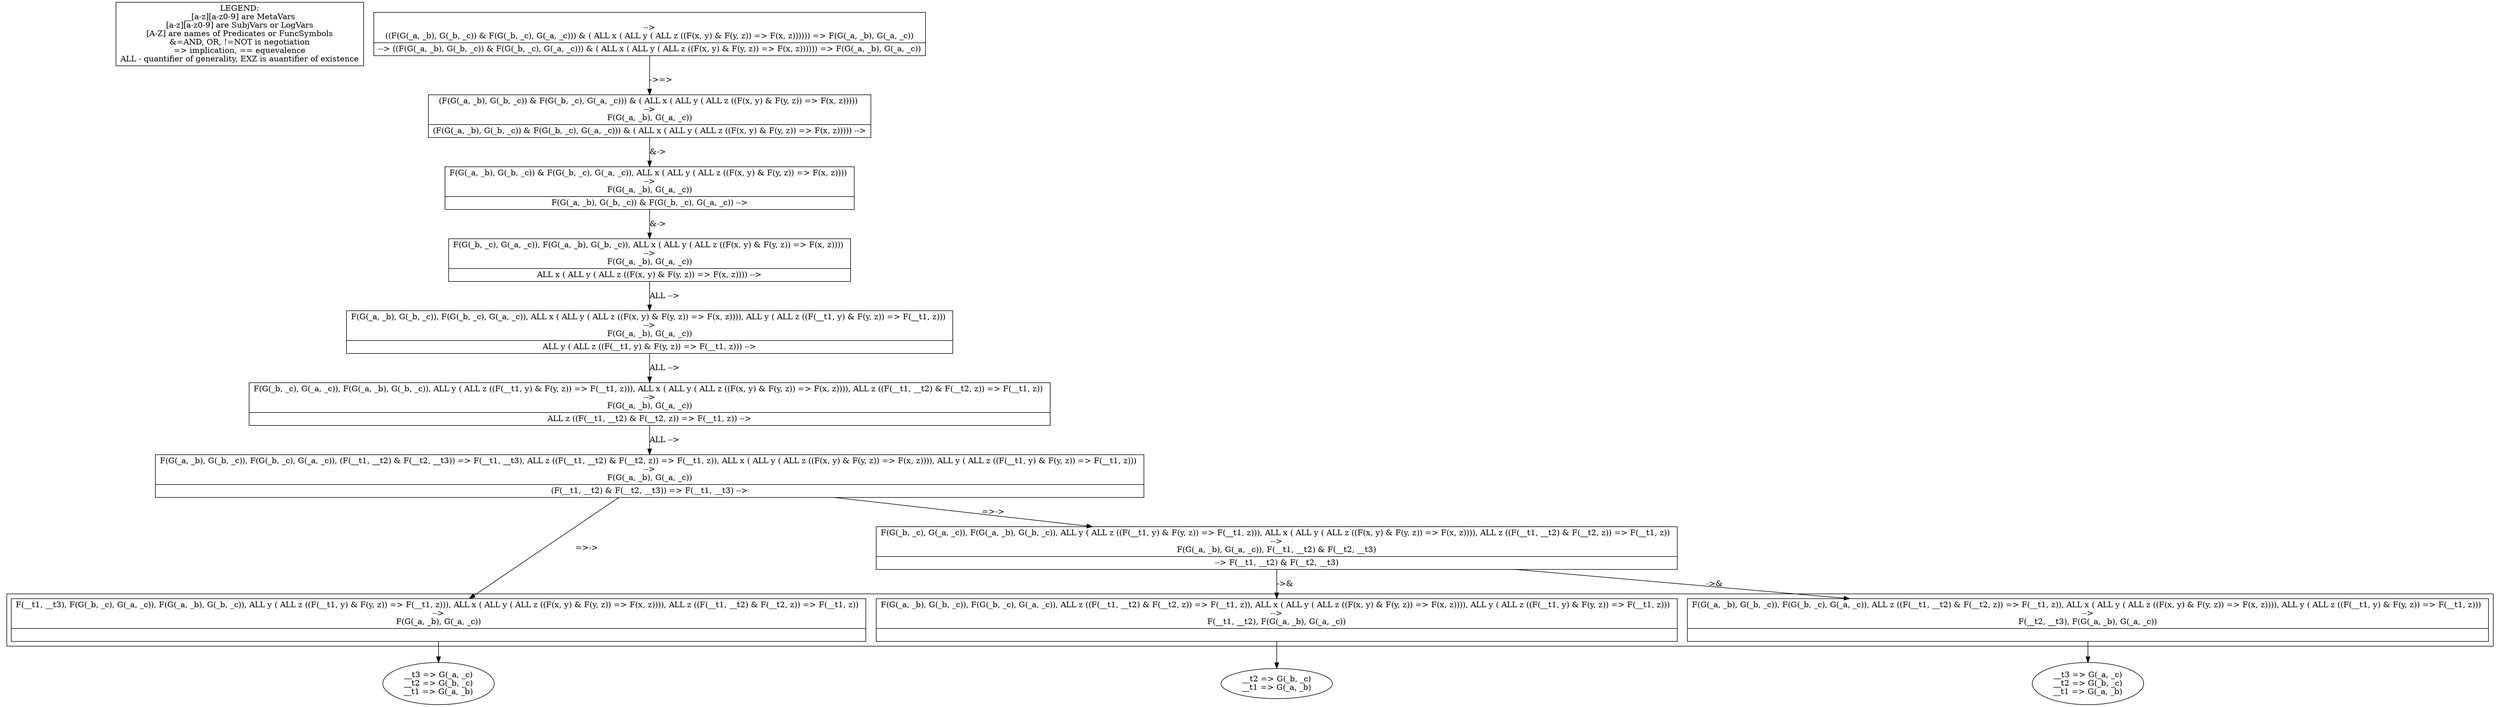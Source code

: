 digraph X {
legend [shape=box,label="LEGEND:\n__[a-z][a-z0-9] are MetaVars\n[a-z][a-z0-9] are SubjVars or LogVars\n[A-Z] are names of Predicates or FuncSymbols\n&=AND, OR, !=NOT is negotiation\n=> implication, == equevalence\nALL - quantifier of generality, EXZ is auantifier of existence"];	13 [label="__t3 => G(_a, _c)\n__t2 => G(_b, _c)\n__t1 => G(_a, _b)\n"]
	12 [label="__t2 => G(_b, _c)\n__t1 => G(_a, _b)\n"]
	11 [label="__t3 => G(_a, _c)\n__t2 => G(_b, _c)\n__t1 => G(_a, _b)\n"]
	subgraph cluster2 {
		10 [shape=record,label="{<seq> F(G(_a, _b), G(_b, _c)), F(G(_b, _c), G(_a, _c)),  ALL z ((F(__t1, __t2) & F(__t2, z)) =\> F(__t1, z)),  ALL x ( ALL y ( ALL z ((F(x, y) & F(y, z)) =\> F(x, z)))),  ALL y ( ALL z ((F(__t1, y) & F(y, z)) =\> F(__t1, z))) \n--\>\nF(__t2, __t3), F(G(_a, _b), G(_a, _c)) |<lastfip>  }"];
	}
	10 -> 13 [label=""]
	subgraph cluster2 {
		9 [shape=record,label="{<seq> F(G(_a, _b), G(_b, _c)), F(G(_b, _c), G(_a, _c)),  ALL z ((F(__t1, __t2) & F(__t2, z)) =\> F(__t1, z)),  ALL x ( ALL y ( ALL z ((F(x, y) & F(y, z)) =\> F(x, z)))),  ALL y ( ALL z ((F(__t1, y) & F(y, z)) =\> F(__t1, z))) \n--\>\nF(__t1, __t2), F(G(_a, _b), G(_a, _c)) |<lastfip>  }"];
	}
	9 -> 12 [label=""]
	subgraph cluster2 {
		8 [shape=record,label="{<seq> F(__t1, __t3), F(G(_b, _c), G(_a, _c)), F(G(_a, _b), G(_b, _c)),  ALL y ( ALL z ((F(__t1, y) & F(y, z)) =\> F(__t1, z))),  ALL x ( ALL y ( ALL z ((F(x, y) & F(y, z)) =\> F(x, z)))),  ALL z ((F(__t1, __t2) & F(__t2, z)) =\> F(__t1, z)) \n--\>\nF(G(_a, _b), G(_a, _c)) |<lastfip>  }"];
	}
	8 -> 11 [label=""]
	7 [shape=record,label="{<seq> F(G(_b, _c), G(_a, _c)), F(G(_a, _b), G(_b, _c)),  ALL y ( ALL z ((F(__t1, y) & F(y, z)) =\> F(__t1, z))),  ALL x ( ALL y ( ALL z ((F(x, y) & F(y, z)) =\> F(x, z)))),  ALL z ((F(__t1, __t2) & F(__t2, z)) =\> F(__t1, z)) \n--\>\nF(G(_a, _b), G(_a, _c)), F(__t1, __t2) & F(__t2, __t3) |<lastfip> --\> F(__t1, __t2) & F(__t2, __t3) }"];
	7 -> 10 [label="->&"]
	7 -> 9 [label="->&"]
	6 [shape=record,label="{<seq> F(G(_a, _b), G(_b, _c)), F(G(_b, _c), G(_a, _c)), (F(__t1, __t2) & F(__t2, __t3)) =\> F(__t1, __t3),  ALL z ((F(__t1, __t2) & F(__t2, z)) =\> F(__t1, z)),  ALL x ( ALL y ( ALL z ((F(x, y) & F(y, z)) =\> F(x, z)))),  ALL y ( ALL z ((F(__t1, y) & F(y, z)) =\> F(__t1, z))) \n--\>\nF(G(_a, _b), G(_a, _c)) |<lastfip> (F(__t1, __t2) & F(__t2, __t3)) =\> F(__t1, __t3) --\> }"];
	6 -> 8 [label="=>->"]
	6 -> 7 [label="=>->"]
	5 [shape=record,label="{<seq> F(G(_b, _c), G(_a, _c)), F(G(_a, _b), G(_b, _c)),  ALL y ( ALL z ((F(__t1, y) & F(y, z)) =\> F(__t1, z))),  ALL x ( ALL y ( ALL z ((F(x, y) & F(y, z)) =\> F(x, z)))),  ALL z ((F(__t1, __t2) & F(__t2, z)) =\> F(__t1, z)) \n--\>\nF(G(_a, _b), G(_a, _c)) |<lastfip>  ALL z ((F(__t1, __t2) & F(__t2, z)) =\> F(__t1, z)) --\> }"];
	5 -> 6 [label="ALL -->"]
	4 [shape=record,label="{<seq> F(G(_a, _b), G(_b, _c)), F(G(_b, _c), G(_a, _c)),  ALL x ( ALL y ( ALL z ((F(x, y) & F(y, z)) =\> F(x, z)))),  ALL y ( ALL z ((F(__t1, y) & F(y, z)) =\> F(__t1, z))) \n--\>\nF(G(_a, _b), G(_a, _c)) |<lastfip>  ALL y ( ALL z ((F(__t1, y) & F(y, z)) =\> F(__t1, z))) --\> }"];
	4 -> 5 [label="ALL -->"]
	3 [shape=record,label="{<seq> F(G(_b, _c), G(_a, _c)), F(G(_a, _b), G(_b, _c)),  ALL x ( ALL y ( ALL z ((F(x, y) & F(y, z)) =\> F(x, z)))) \n--\>\nF(G(_a, _b), G(_a, _c)) |<lastfip>  ALL x ( ALL y ( ALL z ((F(x, y) & F(y, z)) =\> F(x, z)))) --\> }"];
	3 -> 4 [label="ALL -->"]
	2 [shape=record,label="{<seq> F(G(_a, _b), G(_b, _c)) & F(G(_b, _c), G(_a, _c)),  ALL x ( ALL y ( ALL z ((F(x, y) & F(y, z)) =\> F(x, z)))) \n--\>\nF(G(_a, _b), G(_a, _c)) |<lastfip> F(G(_a, _b), G(_b, _c)) & F(G(_b, _c), G(_a, _c)) --\> }"];
	2 -> 3 [label="&->"]
	1 [shape=record,label="{<seq> (F(G(_a, _b), G(_b, _c)) & F(G(_b, _c), G(_a, _c))) & ( ALL x ( ALL y ( ALL z ((F(x, y) & F(y, z)) =\> F(x, z))))) \n--\>\nF(G(_a, _b), G(_a, _c)) |<lastfip> (F(G(_a, _b), G(_b, _c)) & F(G(_b, _c), G(_a, _c))) & ( ALL x ( ALL y ( ALL z ((F(x, y) & F(y, z)) =\> F(x, z))))) --\> }"];
	1 -> 2 [label="&->"]
	0 [shape=record,label="{<seq>  \n--\>\n((F(G(_a, _b), G(_b, _c)) & F(G(_b, _c), G(_a, _c))) & ( ALL x ( ALL y ( ALL z ((F(x, y) & F(y, z)) =\> F(x, z)))))) =\> F(G(_a, _b), G(_a, _c)) |<lastfip> --\> ((F(G(_a, _b), G(_b, _c)) & F(G(_b, _c), G(_a, _c))) & ( ALL x ( ALL y ( ALL z ((F(x, y) & F(y, z)) =\> F(x, z)))))) =\> F(G(_a, _b), G(_a, _c)) }"];
	0 -> 1 [label="->=>"]
}

